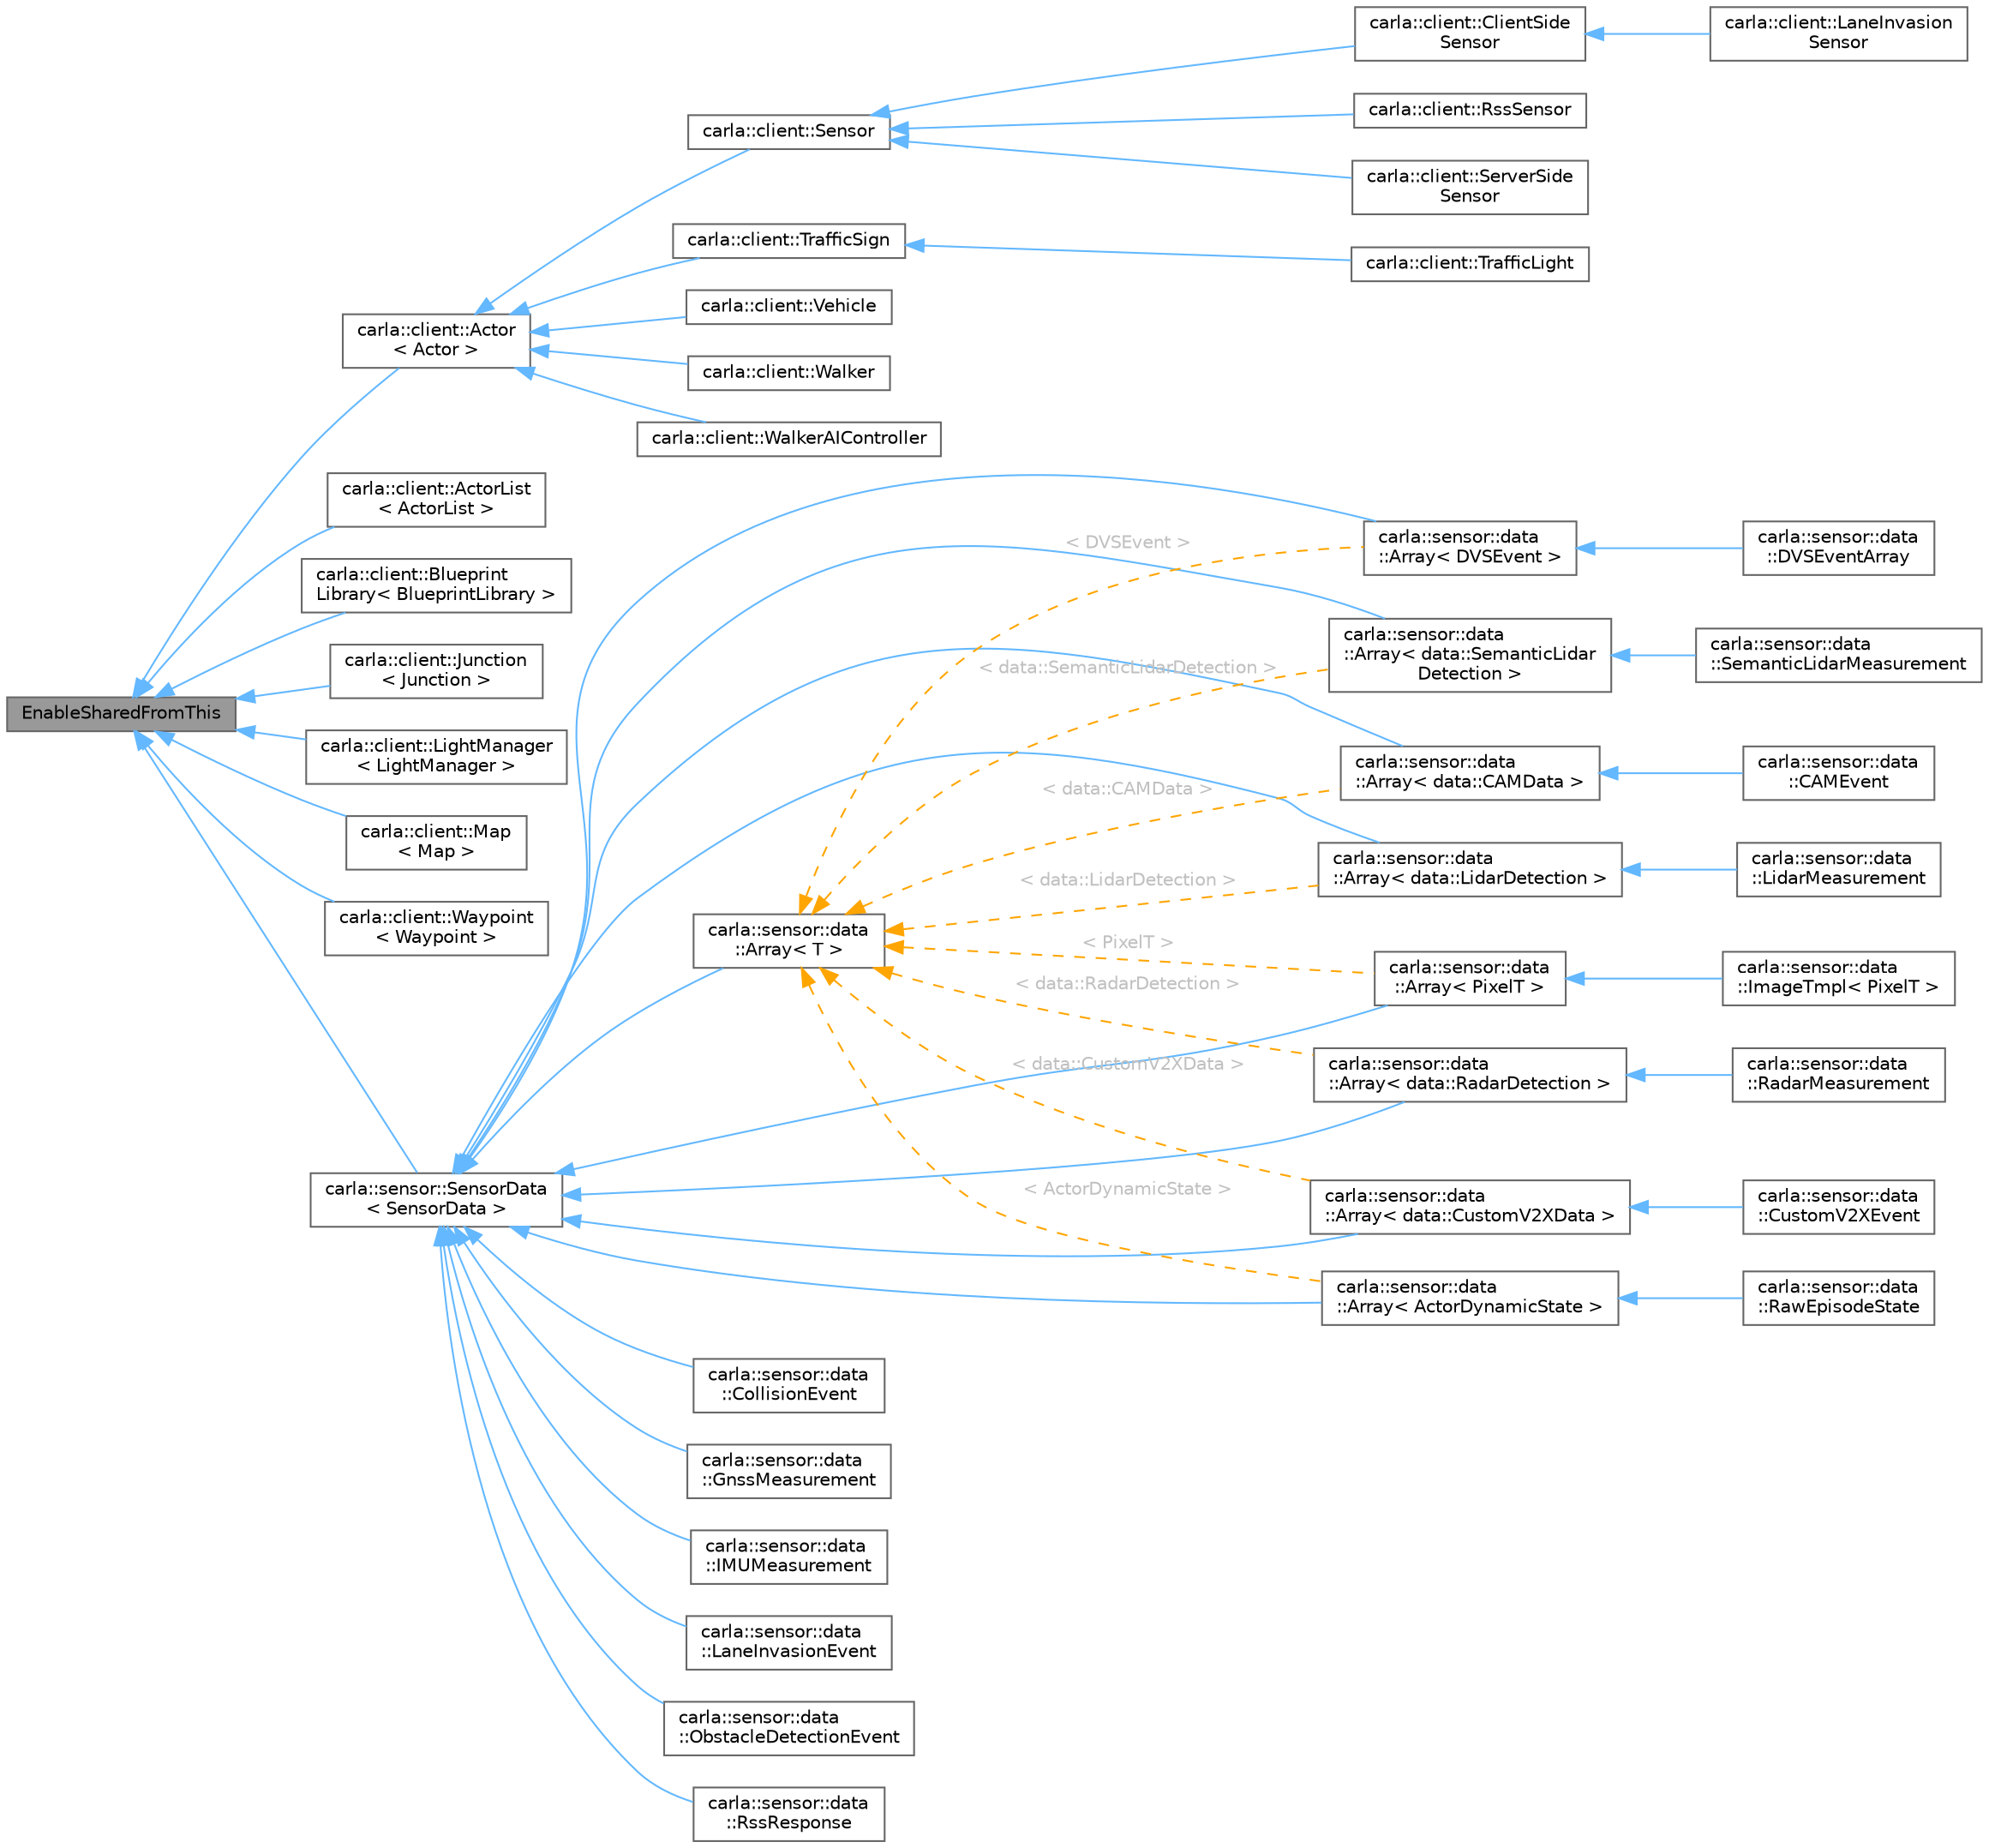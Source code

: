 digraph "EnableSharedFromThis"
{
 // INTERACTIVE_SVG=YES
 // LATEX_PDF_SIZE
  bgcolor="transparent";
  edge [fontname=Helvetica,fontsize=10,labelfontname=Helvetica,labelfontsize=10];
  node [fontname=Helvetica,fontsize=10,shape=box,height=0.2,width=0.4];
  rankdir="LR";
  Node1 [id="Node000001",label="EnableSharedFromThis",height=0.2,width=0.4,color="gray40", fillcolor="grey60", style="filled", fontcolor="black",tooltip=" "];
  Node1 -> Node2 [id="edge1_Node000001_Node000002",dir="back",color="steelblue1",style="solid",tooltip=" "];
  Node2 [id="Node000002",label="carla::client::Actor\l\< Actor \>",height=0.2,width=0.4,color="gray40", fillcolor="white", style="filled",URL="$d6/da5/classcarla_1_1client_1_1Actor.html",tooltip="Represents an actor in the simulation."];
  Node2 -> Node3 [id="edge2_Node000002_Node000003",dir="back",color="steelblue1",style="solid",tooltip=" "];
  Node3 [id="Node000003",label="carla::client::Sensor",height=0.2,width=0.4,color="gray40", fillcolor="white", style="filled",URL="$da/dec/classcarla_1_1client_1_1Sensor.html",tooltip=" "];
  Node3 -> Node4 [id="edge3_Node000003_Node000004",dir="back",color="steelblue1",style="solid",tooltip=" "];
  Node4 [id="Node000004",label="carla::client::ClientSide\lSensor",height=0.2,width=0.4,color="gray40", fillcolor="white", style="filled",URL="$da/d2e/classcarla_1_1client_1_1ClientSideSensor.html",tooltip=" "];
  Node4 -> Node5 [id="edge4_Node000004_Node000005",dir="back",color="steelblue1",style="solid",tooltip=" "];
  Node5 [id="Node000005",label="carla::client::LaneInvasion\lSensor",height=0.2,width=0.4,color="gray40", fillcolor="white", style="filled",URL="$dc/d47/classcarla_1_1client_1_1LaneInvasionSensor.html",tooltip=" "];
  Node3 -> Node6 [id="edge5_Node000003_Node000006",dir="back",color="steelblue1",style="solid",tooltip=" "];
  Node6 [id="Node000006",label="carla::client::RssSensor",height=0.2,width=0.4,color="gray40", fillcolor="white", style="filled",URL="$d7/db6/classcarla_1_1client_1_1RssSensor.html",tooltip="The RSS Sensor class implementing the carla::client::Sensor interface This class is a proxy to the Rs..."];
  Node3 -> Node7 [id="edge6_Node000003_Node000007",dir="back",color="steelblue1",style="solid",tooltip=" "];
  Node7 [id="Node000007",label="carla::client::ServerSide\lSensor",height=0.2,width=0.4,color="gray40", fillcolor="white", style="filled",URL="$de/d68/classcarla_1_1client_1_1ServerSideSensor.html",tooltip=" "];
  Node2 -> Node8 [id="edge7_Node000002_Node000008",dir="back",color="steelblue1",style="solid",tooltip=" "];
  Node8 [id="Node000008",label="carla::client::TrafficSign",height=0.2,width=0.4,color="gray40", fillcolor="white", style="filled",URL="$dc/d5c/classcarla_1_1client_1_1TrafficSign.html",tooltip=" "];
  Node8 -> Node9 [id="edge8_Node000008_Node000009",dir="back",color="steelblue1",style="solid",tooltip=" "];
  Node9 [id="Node000009",label="carla::client::TrafficLight",height=0.2,width=0.4,color="gray40", fillcolor="white", style="filled",URL="$df/def/classcarla_1_1client_1_1TrafficLight.html",tooltip=" "];
  Node2 -> Node10 [id="edge9_Node000002_Node000010",dir="back",color="steelblue1",style="solid",tooltip=" "];
  Node10 [id="Node000010",label="carla::client::Vehicle",height=0.2,width=0.4,color="gray40", fillcolor="white", style="filled",URL="$d9/dc6/classcarla_1_1client_1_1Vehicle.html",tooltip=" "];
  Node2 -> Node11 [id="edge10_Node000002_Node000011",dir="back",color="steelblue1",style="solid",tooltip=" "];
  Node11 [id="Node000011",label="carla::client::Walker",height=0.2,width=0.4,color="gray40", fillcolor="white", style="filled",URL="$de/d2b/classcarla_1_1client_1_1Walker.html",tooltip=" "];
  Node2 -> Node12 [id="edge11_Node000002_Node000012",dir="back",color="steelblue1",style="solid",tooltip=" "];
  Node12 [id="Node000012",label="carla::client::WalkerAIController",height=0.2,width=0.4,color="gray40", fillcolor="white", style="filled",URL="$d0/d52/classcarla_1_1client_1_1WalkerAIController.html",tooltip=" "];
  Node1 -> Node13 [id="edge12_Node000001_Node000013",dir="back",color="steelblue1",style="solid",tooltip=" "];
  Node13 [id="Node000013",label="carla::client::ActorList\l\< ActorList \>",height=0.2,width=0.4,color="gray40", fillcolor="white", style="filled",URL="$da/d51/classcarla_1_1client_1_1ActorList.html",tooltip=" "];
  Node1 -> Node14 [id="edge13_Node000001_Node000014",dir="back",color="steelblue1",style="solid",tooltip=" "];
  Node14 [id="Node000014",label="carla::client::Blueprint\lLibrary\< BlueprintLibrary \>",height=0.2,width=0.4,color="gray40", fillcolor="white", style="filled",URL="$df/dcc/classcarla_1_1client_1_1BlueprintLibrary.html",tooltip=" "];
  Node1 -> Node15 [id="edge14_Node000001_Node000015",dir="back",color="steelblue1",style="solid",tooltip=" "];
  Node15 [id="Node000015",label="carla::client::Junction\l\< Junction \>",height=0.2,width=0.4,color="gray40", fillcolor="white", style="filled",URL="$dc/df7/classcarla_1_1client_1_1Junction.html",tooltip=" "];
  Node1 -> Node16 [id="edge15_Node000001_Node000016",dir="back",color="steelblue1",style="solid",tooltip=" "];
  Node16 [id="Node000016",label="carla::client::LightManager\l\< LightManager \>",height=0.2,width=0.4,color="gray40", fillcolor="white", style="filled",URL="$d8/d26/classcarla_1_1client_1_1LightManager.html",tooltip=" "];
  Node1 -> Node17 [id="edge16_Node000001_Node000017",dir="back",color="steelblue1",style="solid",tooltip=" "];
  Node17 [id="Node000017",label="carla::client::Map\l\< Map \>",height=0.2,width=0.4,color="gray40", fillcolor="white", style="filled",URL="$dd/d49/classcarla_1_1client_1_1Map.html",tooltip=" "];
  Node1 -> Node18 [id="edge17_Node000001_Node000018",dir="back",color="steelblue1",style="solid",tooltip=" "];
  Node18 [id="Node000018",label="carla::client::Waypoint\l\< Waypoint \>",height=0.2,width=0.4,color="gray40", fillcolor="white", style="filled",URL="$dd/dff/classcarla_1_1client_1_1Waypoint.html",tooltip=" "];
  Node1 -> Node19 [id="edge18_Node000001_Node000019",dir="back",color="steelblue1",style="solid",tooltip=" "];
  Node19 [id="Node000019",label="carla::sensor::SensorData\l\< SensorData \>",height=0.2,width=0.4,color="gray40", fillcolor="white", style="filled",URL="$df/d8c/classcarla_1_1sensor_1_1SensorData.html",tooltip="Base class for all the objects containing data generated by a sensor."];
  Node19 -> Node20 [id="edge19_Node000019_Node000020",dir="back",color="steelblue1",style="solid",tooltip=" "];
  Node20 [id="Node000020",label="carla::sensor::data\l::Array\< data::CAMData \>",height=0.2,width=0.4,color="gray40", fillcolor="white", style="filled",URL="$d2/dcc/classcarla_1_1sensor_1_1data_1_1Array.html",tooltip=" "];
  Node20 -> Node21 [id="edge20_Node000020_Node000021",dir="back",color="steelblue1",style="solid",tooltip=" "];
  Node21 [id="Node000021",label="carla::sensor::data\l::CAMEvent",height=0.2,width=0.4,color="gray40", fillcolor="white", style="filled",URL="$d5/d7c/classcarla_1_1sensor_1_1data_1_1CAMEvent.html",tooltip=" "];
  Node19 -> Node22 [id="edge21_Node000019_Node000022",dir="back",color="steelblue1",style="solid",tooltip=" "];
  Node22 [id="Node000022",label="carla::sensor::data\l::Array\< data::CustomV2XData \>",height=0.2,width=0.4,color="gray40", fillcolor="white", style="filled",URL="$d2/dcc/classcarla_1_1sensor_1_1data_1_1Array.html",tooltip=" "];
  Node22 -> Node23 [id="edge22_Node000022_Node000023",dir="back",color="steelblue1",style="solid",tooltip=" "];
  Node23 [id="Node000023",label="carla::sensor::data\l::CustomV2XEvent",height=0.2,width=0.4,color="gray40", fillcolor="white", style="filled",URL="$dc/df1/classcarla_1_1sensor_1_1data_1_1CustomV2XEvent.html",tooltip=" "];
  Node19 -> Node24 [id="edge23_Node000019_Node000024",dir="back",color="steelblue1",style="solid",tooltip=" "];
  Node24 [id="Node000024",label="carla::sensor::data\l::Array\< DVSEvent \>",height=0.2,width=0.4,color="gray40", fillcolor="white", style="filled",URL="$d2/dcc/classcarla_1_1sensor_1_1data_1_1Array.html",tooltip=" "];
  Node24 -> Node25 [id="edge24_Node000024_Node000025",dir="back",color="steelblue1",style="solid",tooltip=" "];
  Node25 [id="Node000025",label="carla::sensor::data\l::DVSEventArray",height=0.2,width=0.4,color="gray40", fillcolor="white", style="filled",URL="$df/dc1/classcarla_1_1sensor_1_1data_1_1DVSEventArray.html",tooltip="An array of DVS Events in an image structure HxW"];
  Node19 -> Node26 [id="edge25_Node000019_Node000026",dir="back",color="steelblue1",style="solid",tooltip=" "];
  Node26 [id="Node000026",label="carla::sensor::data\l::Array\< PixelT \>",height=0.2,width=0.4,color="gray40", fillcolor="white", style="filled",URL="$d2/dcc/classcarla_1_1sensor_1_1data_1_1Array.html",tooltip=" "];
  Node26 -> Node27 [id="edge26_Node000026_Node000027",dir="back",color="steelblue1",style="solid",tooltip=" "];
  Node27 [id="Node000027",label="carla::sensor::data\l::ImageTmpl\< PixelT \>",height=0.2,width=0.4,color="gray40", fillcolor="white", style="filled",URL="$df/d55/classcarla_1_1sensor_1_1data_1_1ImageTmpl.html",tooltip="Templated image for any type of pixel."];
  Node19 -> Node28 [id="edge27_Node000019_Node000028",dir="back",color="steelblue1",style="solid",tooltip=" "];
  Node28 [id="Node000028",label="carla::sensor::data\l::Array\< data::LidarDetection \>",height=0.2,width=0.4,color="gray40", fillcolor="white", style="filled",URL="$d2/dcc/classcarla_1_1sensor_1_1data_1_1Array.html",tooltip=" "];
  Node28 -> Node29 [id="edge28_Node000028_Node000029",dir="back",color="steelblue1",style="solid",tooltip=" "];
  Node29 [id="Node000029",label="carla::sensor::data\l::LidarMeasurement",height=0.2,width=0.4,color="gray40", fillcolor="white", style="filled",URL="$df/d8d/classcarla_1_1sensor_1_1data_1_1LidarMeasurement.html",tooltip="Measurement produced by a Lidar."];
  Node19 -> Node30 [id="edge29_Node000019_Node000030",dir="back",color="steelblue1",style="solid",tooltip=" "];
  Node30 [id="Node000030",label="carla::sensor::data\l::Array\< data::RadarDetection \>",height=0.2,width=0.4,color="gray40", fillcolor="white", style="filled",URL="$d2/dcc/classcarla_1_1sensor_1_1data_1_1Array.html",tooltip=" "];
  Node30 -> Node31 [id="edge30_Node000030_Node000031",dir="back",color="steelblue1",style="solid",tooltip=" "];
  Node31 [id="Node000031",label="carla::sensor::data\l::RadarMeasurement",height=0.2,width=0.4,color="gray40", fillcolor="white", style="filled",URL="$d6/dfa/classcarla_1_1sensor_1_1data_1_1RadarMeasurement.html",tooltip="Measurement produced by a Radar."];
  Node19 -> Node32 [id="edge31_Node000019_Node000032",dir="back",color="steelblue1",style="solid",tooltip=" "];
  Node32 [id="Node000032",label="carla::sensor::data\l::Array\< ActorDynamicState \>",height=0.2,width=0.4,color="gray40", fillcolor="white", style="filled",URL="$d2/dcc/classcarla_1_1sensor_1_1data_1_1Array.html",tooltip=" "];
  Node32 -> Node33 [id="edge32_Node000032_Node000033",dir="back",color="steelblue1",style="solid",tooltip=" "];
  Node33 [id="Node000033",label="carla::sensor::data\l::RawEpisodeState",height=0.2,width=0.4,color="gray40", fillcolor="white", style="filled",URL="$d4/d68/classcarla_1_1sensor_1_1data_1_1RawEpisodeState.html",tooltip="State of the episode at a given frame."];
  Node19 -> Node34 [id="edge33_Node000019_Node000034",dir="back",color="steelblue1",style="solid",tooltip=" "];
  Node34 [id="Node000034",label="carla::sensor::data\l::Array\< data::SemanticLidar\lDetection \>",height=0.2,width=0.4,color="gray40", fillcolor="white", style="filled",URL="$d2/dcc/classcarla_1_1sensor_1_1data_1_1Array.html",tooltip=" "];
  Node34 -> Node35 [id="edge34_Node000034_Node000035",dir="back",color="steelblue1",style="solid",tooltip=" "];
  Node35 [id="Node000035",label="carla::sensor::data\l::SemanticLidarMeasurement",height=0.2,width=0.4,color="gray40", fillcolor="white", style="filled",URL="$d0/dd5/classcarla_1_1sensor_1_1data_1_1SemanticLidarMeasurement.html",tooltip="Measurement produced by a Lidar."];
  Node19 -> Node36 [id="edge35_Node000019_Node000036",dir="back",color="steelblue1",style="solid",tooltip=" "];
  Node36 [id="Node000036",label="carla::sensor::data\l::Array\< T \>",height=0.2,width=0.4,color="gray40", fillcolor="white", style="filled",URL="$d2/dcc/classcarla_1_1sensor_1_1data_1_1Array.html",tooltip="Base class for all the sensor data consisting of an array of items."];
  Node36 -> Node20 [id="edge36_Node000036_Node000020",dir="back",color="orange",style="dashed",tooltip=" ",label=" \< data::CAMData \>",fontcolor="grey" ];
  Node36 -> Node22 [id="edge37_Node000036_Node000022",dir="back",color="orange",style="dashed",tooltip=" ",label=" \< data::CustomV2XData \>",fontcolor="grey" ];
  Node36 -> Node24 [id="edge38_Node000036_Node000024",dir="back",color="orange",style="dashed",tooltip=" ",label=" \< DVSEvent \>",fontcolor="grey" ];
  Node36 -> Node26 [id="edge39_Node000036_Node000026",dir="back",color="orange",style="dashed",tooltip=" ",label=" \< PixelT \>",fontcolor="grey" ];
  Node36 -> Node28 [id="edge40_Node000036_Node000028",dir="back",color="orange",style="dashed",tooltip=" ",label=" \< data::LidarDetection \>",fontcolor="grey" ];
  Node36 -> Node30 [id="edge41_Node000036_Node000030",dir="back",color="orange",style="dashed",tooltip=" ",label=" \< data::RadarDetection \>",fontcolor="grey" ];
  Node36 -> Node32 [id="edge42_Node000036_Node000032",dir="back",color="orange",style="dashed",tooltip=" ",label=" \< ActorDynamicState \>",fontcolor="grey" ];
  Node36 -> Node34 [id="edge43_Node000036_Node000034",dir="back",color="orange",style="dashed",tooltip=" ",label=" \< data::SemanticLidarDetection \>",fontcolor="grey" ];
  Node19 -> Node37 [id="edge44_Node000019_Node000037",dir="back",color="steelblue1",style="solid",tooltip=" "];
  Node37 [id="Node000037",label="carla::sensor::data\l::CollisionEvent",height=0.2,width=0.4,color="gray40", fillcolor="white", style="filled",URL="$d5/dae/classcarla_1_1sensor_1_1data_1_1CollisionEvent.html",tooltip="A registered collision."];
  Node19 -> Node38 [id="edge45_Node000019_Node000038",dir="back",color="steelblue1",style="solid",tooltip=" "];
  Node38 [id="Node000038",label="carla::sensor::data\l::GnssMeasurement",height=0.2,width=0.4,color="gray40", fillcolor="white", style="filled",URL="$d2/ddb/classcarla_1_1sensor_1_1data_1_1GnssMeasurement.html",tooltip="A change of GNSS Measurement."];
  Node19 -> Node39 [id="edge46_Node000019_Node000039",dir="back",color="steelblue1",style="solid",tooltip=" "];
  Node39 [id="Node000039",label="carla::sensor::data\l::IMUMeasurement",height=0.2,width=0.4,color="gray40", fillcolor="white", style="filled",URL="$da/dac/classcarla_1_1sensor_1_1data_1_1IMUMeasurement.html",tooltip=" "];
  Node19 -> Node40 [id="edge47_Node000019_Node000040",dir="back",color="steelblue1",style="solid",tooltip=" "];
  Node40 [id="Node000040",label="carla::sensor::data\l::LaneInvasionEvent",height=0.2,width=0.4,color="gray40", fillcolor="white", style="filled",URL="$de/d3a/classcarla_1_1sensor_1_1data_1_1LaneInvasionEvent.html",tooltip="A change of lane event."];
  Node19 -> Node41 [id="edge48_Node000019_Node000041",dir="back",color="steelblue1",style="solid",tooltip=" "];
  Node41 [id="Node000041",label="carla::sensor::data\l::ObstacleDetectionEvent",height=0.2,width=0.4,color="gray40", fillcolor="white", style="filled",URL="$d3/d28/classcarla_1_1sensor_1_1data_1_1ObstacleDetectionEvent.html",tooltip="A registered detection."];
  Node19 -> Node42 [id="edge49_Node000019_Node000042",dir="back",color="steelblue1",style="solid",tooltip=" "];
  Node42 [id="Node000042",label="carla::sensor::data\l::RssResponse",height=0.2,width=0.4,color="gray40", fillcolor="white", style="filled",URL="$da/d3a/classcarla_1_1sensor_1_1data_1_1RssResponse.html",tooltip="A RSS Response"];
}
